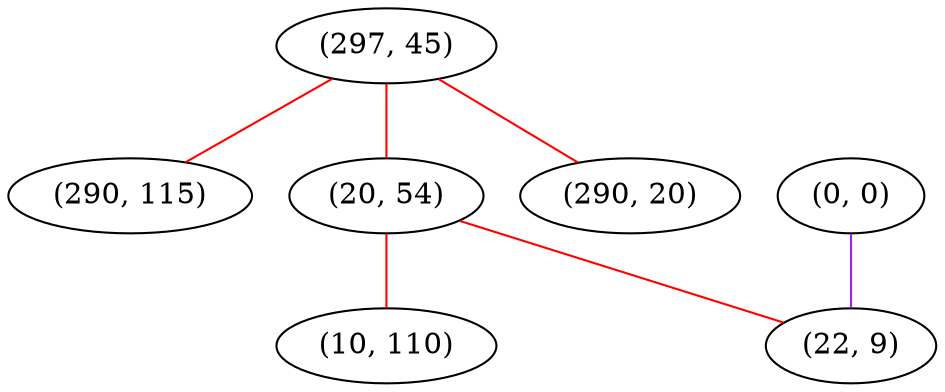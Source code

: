 graph "" {
"(297, 45)";
"(0, 0)";
"(290, 115)";
"(20, 54)";
"(290, 20)";
"(22, 9)";
"(10, 110)";
"(297, 45)" -- "(290, 115)"  [color=red, key=0, weight=1];
"(297, 45)" -- "(20, 54)"  [color=red, key=0, weight=1];
"(297, 45)" -- "(290, 20)"  [color=red, key=0, weight=1];
"(0, 0)" -- "(22, 9)"  [color=purple, key=0, weight=4];
"(20, 54)" -- "(22, 9)"  [color=red, key=0, weight=1];
"(20, 54)" -- "(10, 110)"  [color=red, key=0, weight=1];
}
